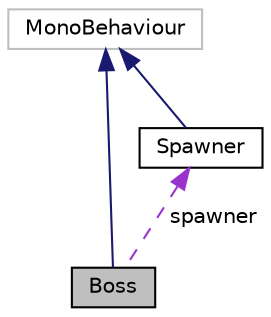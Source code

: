 digraph "Boss"
{
 // LATEX_PDF_SIZE
  edge [fontname="Helvetica",fontsize="10",labelfontname="Helvetica",labelfontsize="10"];
  node [fontname="Helvetica",fontsize="10",shape=record];
  Node1 [label="Boss",height=0.2,width=0.4,color="black", fillcolor="grey75", style="filled", fontcolor="black",tooltip="Klasa służąca do obługi bossa - chwilowo nie działa. SKRYPT W BUDOWIE."];
  Node2 -> Node1 [dir="back",color="midnightblue",fontsize="10",style="solid",fontname="Helvetica"];
  Node2 [label="MonoBehaviour",height=0.2,width=0.4,color="grey75", fillcolor="white", style="filled",tooltip=" "];
  Node3 -> Node1 [dir="back",color="darkorchid3",fontsize="10",style="dashed",label=" spawner" ,fontname="Helvetica"];
  Node3 [label="Spawner",height=0.2,width=0.4,color="black", fillcolor="white", style="filled",URL="$classSpawner.html",tooltip="Klasa, która odpowiada za spawn przeciwników i punkty gracza"];
  Node2 -> Node3 [dir="back",color="midnightblue",fontsize="10",style="solid",fontname="Helvetica"];
}
